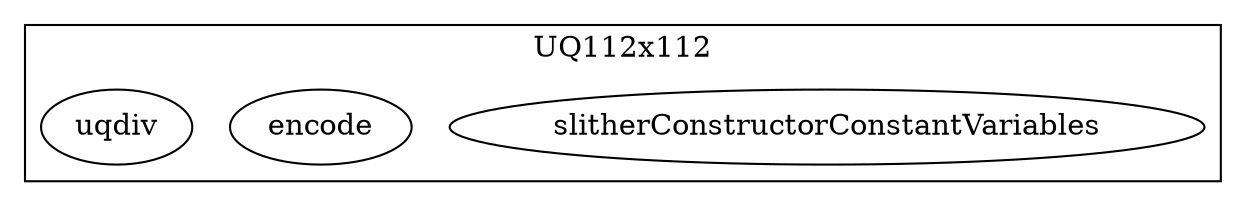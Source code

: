 strict digraph {
subgraph cluster_651_UQ112x112 {
label = "UQ112x112"
"651_slitherConstructorConstantVariables" [label="slitherConstructorConstantVariables"]
"651_encode" [label="encode"]
"651_uqdiv" [label="uqdiv"]
}subgraph cluster_solidity {
label = "[Solidity]"
}
}